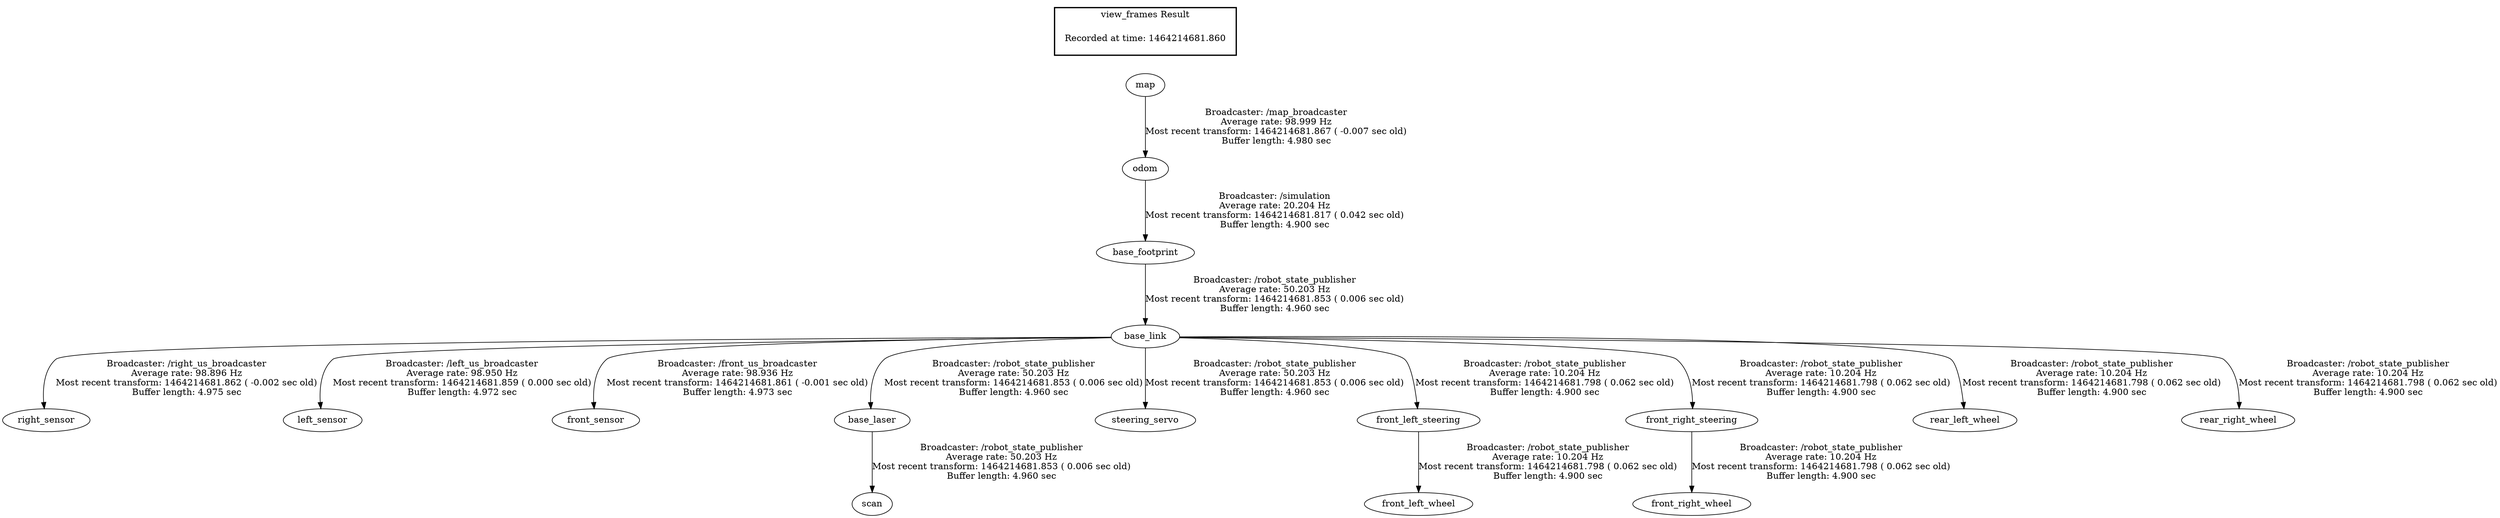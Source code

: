 digraph G {
"map" -> "odom"[label="Broadcaster: /map_broadcaster\nAverage rate: 98.999 Hz\nMost recent transform: 1464214681.867 ( -0.007 sec old)\nBuffer length: 4.980 sec\n"];
"base_link" -> "right_sensor"[label="Broadcaster: /right_us_broadcaster\nAverage rate: 98.896 Hz\nMost recent transform: 1464214681.862 ( -0.002 sec old)\nBuffer length: 4.975 sec\n"];
"base_footprint" -> "base_link"[label="Broadcaster: /robot_state_publisher\nAverage rate: 50.203 Hz\nMost recent transform: 1464214681.853 ( 0.006 sec old)\nBuffer length: 4.960 sec\n"];
"base_link" -> "left_sensor"[label="Broadcaster: /left_us_broadcaster\nAverage rate: 98.950 Hz\nMost recent transform: 1464214681.859 ( 0.000 sec old)\nBuffer length: 4.972 sec\n"];
"base_link" -> "front_sensor"[label="Broadcaster: /front_us_broadcaster\nAverage rate: 98.936 Hz\nMost recent transform: 1464214681.861 ( -0.001 sec old)\nBuffer length: 4.973 sec\n"];
"base_link" -> "base_laser"[label="Broadcaster: /robot_state_publisher\nAverage rate: 50.203 Hz\nMost recent transform: 1464214681.853 ( 0.006 sec old)\nBuffer length: 4.960 sec\n"];
"odom" -> "base_footprint"[label="Broadcaster: /simulation\nAverage rate: 20.204 Hz\nMost recent transform: 1464214681.817 ( 0.042 sec old)\nBuffer length: 4.900 sec\n"];
"base_laser" -> "scan"[label="Broadcaster: /robot_state_publisher\nAverage rate: 50.203 Hz\nMost recent transform: 1464214681.853 ( 0.006 sec old)\nBuffer length: 4.960 sec\n"];
"base_link" -> "steering_servo"[label="Broadcaster: /robot_state_publisher\nAverage rate: 50.203 Hz\nMost recent transform: 1464214681.853 ( 0.006 sec old)\nBuffer length: 4.960 sec\n"];
"base_link" -> "front_left_steering"[label="Broadcaster: /robot_state_publisher\nAverage rate: 10.204 Hz\nMost recent transform: 1464214681.798 ( 0.062 sec old)\nBuffer length: 4.900 sec\n"];
"front_left_steering" -> "front_left_wheel"[label="Broadcaster: /robot_state_publisher\nAverage rate: 10.204 Hz\nMost recent transform: 1464214681.798 ( 0.062 sec old)\nBuffer length: 4.900 sec\n"];
"base_link" -> "front_right_steering"[label="Broadcaster: /robot_state_publisher\nAverage rate: 10.204 Hz\nMost recent transform: 1464214681.798 ( 0.062 sec old)\nBuffer length: 4.900 sec\n"];
"front_right_steering" -> "front_right_wheel"[label="Broadcaster: /robot_state_publisher\nAverage rate: 10.204 Hz\nMost recent transform: 1464214681.798 ( 0.062 sec old)\nBuffer length: 4.900 sec\n"];
"base_link" -> "rear_left_wheel"[label="Broadcaster: /robot_state_publisher\nAverage rate: 10.204 Hz\nMost recent transform: 1464214681.798 ( 0.062 sec old)\nBuffer length: 4.900 sec\n"];
"base_link" -> "rear_right_wheel"[label="Broadcaster: /robot_state_publisher\nAverage rate: 10.204 Hz\nMost recent transform: 1464214681.798 ( 0.062 sec old)\nBuffer length: 4.900 sec\n"];
edge [style=invis];
 subgraph cluster_legend { style=bold; color=black; label ="view_frames Result";
"Recorded at time: 1464214681.860"[ shape=plaintext ] ;
 }->"map";
}
